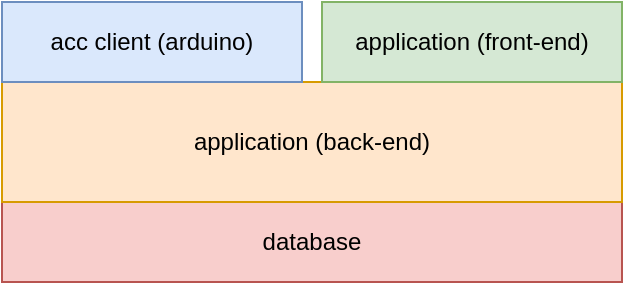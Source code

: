 <mxfile pages="1" version="11.2.4" type="device"><diagram id="dbqJYKA-LOA8s7yNBYhw" name="Page-1"><mxGraphModel dx="782" dy="490" grid="1" gridSize="10" guides="1" tooltips="1" connect="1" arrows="1" fold="1" page="1" pageScale="1" pageWidth="1654" pageHeight="1169" math="0" shadow="0"><root><mxCell id="0"/><mxCell id="1" parent="0"/><mxCell id="PFqaEOPlfyGg8MPEYNV5-1" value="database" style="rounded=0;whiteSpace=wrap;html=1;fillColor=#f8cecc;strokeColor=#b85450;" parent="1" vertex="1"><mxGeometry x="440" y="310" width="310" height="40" as="geometry"/></mxCell><mxCell id="PFqaEOPlfyGg8MPEYNV5-2" value="&lt;span style=&quot;white-space: normal&quot;&gt;application (back-end)&lt;/span&gt;" style="rounded=0;whiteSpace=wrap;html=1;fillColor=#ffe6cc;strokeColor=#d79b00;" parent="1" vertex="1"><mxGeometry x="440" y="250" width="310" height="60" as="geometry"/></mxCell><mxCell id="PFqaEOPlfyGg8MPEYNV5-21" value="application (front-end)" style="rounded=0;whiteSpace=wrap;html=1;fillColor=#d5e8d4;strokeColor=#82b366;" parent="1" vertex="1"><mxGeometry x="600" y="210" width="150" height="40" as="geometry"/></mxCell><mxCell id="PFqaEOPlfyGg8MPEYNV5-22" value="acc client (arduino)" style="rounded=0;whiteSpace=wrap;html=1;fillColor=#dae8fc;strokeColor=#6c8ebf;" parent="1" vertex="1"><mxGeometry x="440" y="210" width="150" height="40" as="geometry"/></mxCell></root></mxGraphModel></diagram></mxfile>
